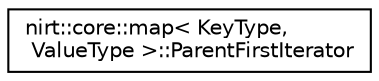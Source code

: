 digraph "Graphical Class Hierarchy"
{
 // LATEX_PDF_SIZE
  edge [fontname="Helvetica",fontsize="10",labelfontname="Helvetica",labelfontsize="10"];
  node [fontname="Helvetica",fontsize="10",shape=record];
  rankdir="LR";
  Node0 [label="nirt::core::map\< KeyType,\l ValueType \>::ParentFirstIterator",height=0.2,width=0.4,color="black", fillcolor="white", style="filled",URL="$classnirt_1_1core_1_1map_1_1ParentFirstIterator.html",tooltip="Parent First Iterator."];
}
